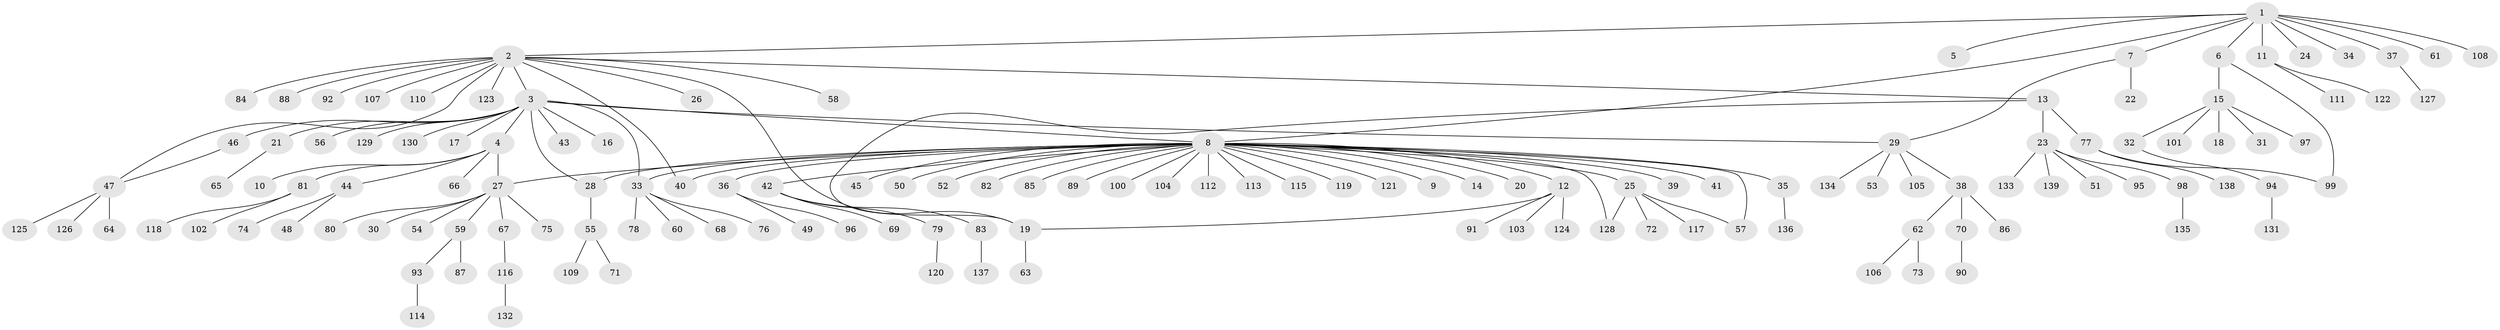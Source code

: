 // coarse degree distribution, {10: 0.008849557522123894, 13: 0.017699115044247787, 5: 0.061946902654867256, 1: 0.6814159292035398, 3: 0.02654867256637168, 30: 0.008849557522123894, 2: 0.1415929203539823, 4: 0.04424778761061947, 7: 0.008849557522123894}
// Generated by graph-tools (version 1.1) at 2025/23/03/03/25 07:23:54]
// undirected, 139 vertices, 150 edges
graph export_dot {
graph [start="1"]
  node [color=gray90,style=filled];
  1;
  2;
  3;
  4;
  5;
  6;
  7;
  8;
  9;
  10;
  11;
  12;
  13;
  14;
  15;
  16;
  17;
  18;
  19;
  20;
  21;
  22;
  23;
  24;
  25;
  26;
  27;
  28;
  29;
  30;
  31;
  32;
  33;
  34;
  35;
  36;
  37;
  38;
  39;
  40;
  41;
  42;
  43;
  44;
  45;
  46;
  47;
  48;
  49;
  50;
  51;
  52;
  53;
  54;
  55;
  56;
  57;
  58;
  59;
  60;
  61;
  62;
  63;
  64;
  65;
  66;
  67;
  68;
  69;
  70;
  71;
  72;
  73;
  74;
  75;
  76;
  77;
  78;
  79;
  80;
  81;
  82;
  83;
  84;
  85;
  86;
  87;
  88;
  89;
  90;
  91;
  92;
  93;
  94;
  95;
  96;
  97;
  98;
  99;
  100;
  101;
  102;
  103;
  104;
  105;
  106;
  107;
  108;
  109;
  110;
  111;
  112;
  113;
  114;
  115;
  116;
  117;
  118;
  119;
  120;
  121;
  122;
  123;
  124;
  125;
  126;
  127;
  128;
  129;
  130;
  131;
  132;
  133;
  134;
  135;
  136;
  137;
  138;
  139;
  1 -- 2;
  1 -- 5;
  1 -- 6;
  1 -- 7;
  1 -- 8;
  1 -- 11;
  1 -- 24;
  1 -- 34;
  1 -- 37;
  1 -- 61;
  1 -- 108;
  2 -- 3;
  2 -- 13;
  2 -- 19;
  2 -- 26;
  2 -- 40;
  2 -- 47;
  2 -- 58;
  2 -- 84;
  2 -- 88;
  2 -- 92;
  2 -- 107;
  2 -- 110;
  2 -- 123;
  3 -- 4;
  3 -- 8;
  3 -- 16;
  3 -- 17;
  3 -- 21;
  3 -- 28;
  3 -- 29;
  3 -- 33;
  3 -- 43;
  3 -- 46;
  3 -- 56;
  3 -- 129;
  3 -- 130;
  4 -- 10;
  4 -- 27;
  4 -- 44;
  4 -- 66;
  4 -- 81;
  6 -- 15;
  6 -- 99;
  7 -- 22;
  7 -- 29;
  8 -- 9;
  8 -- 12;
  8 -- 14;
  8 -- 20;
  8 -- 25;
  8 -- 27;
  8 -- 28;
  8 -- 33;
  8 -- 35;
  8 -- 36;
  8 -- 39;
  8 -- 40;
  8 -- 41;
  8 -- 42;
  8 -- 45;
  8 -- 50;
  8 -- 52;
  8 -- 57;
  8 -- 82;
  8 -- 85;
  8 -- 89;
  8 -- 100;
  8 -- 104;
  8 -- 112;
  8 -- 113;
  8 -- 115;
  8 -- 119;
  8 -- 121;
  8 -- 128;
  11 -- 111;
  11 -- 122;
  12 -- 19;
  12 -- 91;
  12 -- 103;
  12 -- 124;
  13 -- 19;
  13 -- 23;
  13 -- 77;
  15 -- 18;
  15 -- 31;
  15 -- 32;
  15 -- 97;
  15 -- 101;
  19 -- 63;
  21 -- 65;
  23 -- 51;
  23 -- 95;
  23 -- 98;
  23 -- 133;
  23 -- 139;
  25 -- 57;
  25 -- 72;
  25 -- 117;
  25 -- 128;
  27 -- 30;
  27 -- 54;
  27 -- 59;
  27 -- 67;
  27 -- 75;
  27 -- 80;
  28 -- 55;
  29 -- 38;
  29 -- 53;
  29 -- 105;
  29 -- 134;
  32 -- 94;
  33 -- 60;
  33 -- 68;
  33 -- 76;
  33 -- 78;
  35 -- 136;
  36 -- 49;
  36 -- 96;
  37 -- 127;
  38 -- 62;
  38 -- 70;
  38 -- 86;
  42 -- 69;
  42 -- 79;
  42 -- 83;
  44 -- 48;
  44 -- 74;
  46 -- 47;
  47 -- 64;
  47 -- 125;
  47 -- 126;
  55 -- 71;
  55 -- 109;
  59 -- 87;
  59 -- 93;
  62 -- 73;
  62 -- 106;
  67 -- 116;
  70 -- 90;
  77 -- 99;
  77 -- 138;
  79 -- 120;
  81 -- 102;
  81 -- 118;
  83 -- 137;
  93 -- 114;
  94 -- 131;
  98 -- 135;
  116 -- 132;
}
